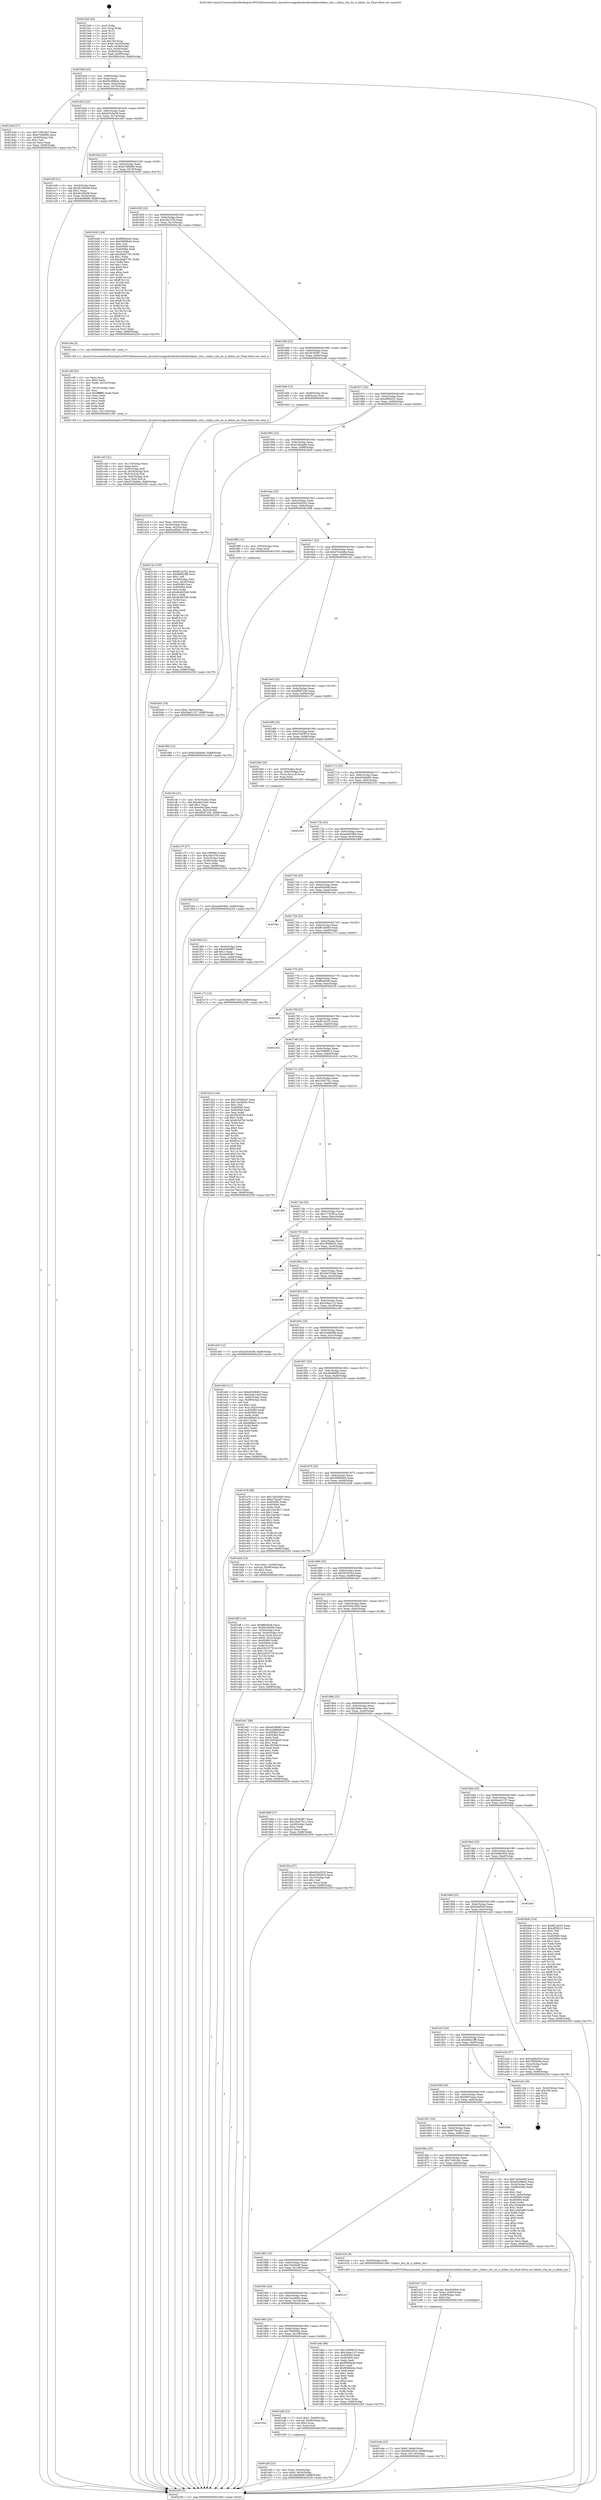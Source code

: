 digraph "0x4015e0" {
  label = "0x4015e0 (/mnt/c/Users/mathe/Desktop/tcc/POCII/binaries/extr_linuxdriversgpudrmhisiliconhibmchibmc_ttm.c_hibmc_ttm_bo_is_hibmc_bo_Final-ollvm.out::main(0))"
  labelloc = "t"
  node[shape=record]

  Entry [label="",width=0.3,height=0.3,shape=circle,fillcolor=black,style=filled]
  "0x40160d" [label="{
     0x40160d [23]\l
     | [instrs]\l
     &nbsp;&nbsp;0x40160d \<+3\>: mov -0x68(%rbp),%eax\l
     &nbsp;&nbsp;0x401610 \<+2\>: mov %eax,%ecx\l
     &nbsp;&nbsp;0x401612 \<+6\>: sub $0x85c996d2,%ecx\l
     &nbsp;&nbsp;0x401618 \<+3\>: mov %eax,-0x6c(%rbp)\l
     &nbsp;&nbsp;0x40161b \<+3\>: mov %ecx,-0x70(%rbp)\l
     &nbsp;&nbsp;0x40161e \<+6\>: je 0000000000401b3d \<main+0x55d\>\l
  }"]
  "0x401b3d" [label="{
     0x401b3d [27]\l
     | [instrs]\l
     &nbsp;&nbsp;0x401b3d \<+5\>: mov $0x716018e1,%eax\l
     &nbsp;&nbsp;0x401b42 \<+5\>: mov $0xb7d969f4,%ecx\l
     &nbsp;&nbsp;0x401b47 \<+3\>: mov -0x26(%rbp),%dl\l
     &nbsp;&nbsp;0x401b4a \<+3\>: test $0x1,%dl\l
     &nbsp;&nbsp;0x401b4d \<+3\>: cmovne %ecx,%eax\l
     &nbsp;&nbsp;0x401b50 \<+3\>: mov %eax,-0x68(%rbp)\l
     &nbsp;&nbsp;0x401b53 \<+5\>: jmp 0000000000402259 \<main+0xc79\>\l
  }"]
  "0x401624" [label="{
     0x401624 [22]\l
     | [instrs]\l
     &nbsp;&nbsp;0x401624 \<+5\>: jmp 0000000000401629 \<main+0x49\>\l
     &nbsp;&nbsp;0x401629 \<+3\>: mov -0x6c(%rbp),%eax\l
     &nbsp;&nbsp;0x40162c \<+5\>: sub $0xb25cbe58,%eax\l
     &nbsp;&nbsp;0x401631 \<+3\>: mov %eax,-0x74(%rbp)\l
     &nbsp;&nbsp;0x401634 \<+6\>: je 0000000000401e0f \<main+0x82f\>\l
  }"]
  Exit [label="",width=0.3,height=0.3,shape=circle,fillcolor=black,style=filled,peripheries=2]
  "0x401e0f" [label="{
     0x401e0f [31]\l
     | [instrs]\l
     &nbsp;&nbsp;0x401e0f \<+3\>: mov -0x54(%rbp),%eax\l
     &nbsp;&nbsp;0x401e12 \<+5\>: add $0x4b169c09,%eax\l
     &nbsp;&nbsp;0x401e17 \<+3\>: add $0x1,%eax\l
     &nbsp;&nbsp;0x401e1a \<+5\>: sub $0x4b169c09,%eax\l
     &nbsp;&nbsp;0x401e1f \<+3\>: mov %eax,-0x54(%rbp)\l
     &nbsp;&nbsp;0x401e22 \<+7\>: movl $0x4befb89f,-0x68(%rbp)\l
     &nbsp;&nbsp;0x401e29 \<+5\>: jmp 0000000000402259 \<main+0xc79\>\l
  }"]
  "0x40163a" [label="{
     0x40163a [22]\l
     | [instrs]\l
     &nbsp;&nbsp;0x40163a \<+5\>: jmp 000000000040163f \<main+0x5f\>\l
     &nbsp;&nbsp;0x40163f \<+3\>: mov -0x6c(%rbp),%eax\l
     &nbsp;&nbsp;0x401642 \<+5\>: sub $0xb7d969f4,%eax\l
     &nbsp;&nbsp;0x401647 \<+3\>: mov %eax,-0x78(%rbp)\l
     &nbsp;&nbsp;0x40164a \<+6\>: je 0000000000401b58 \<main+0x578\>\l
  }"]
  "0x401f94" [label="{
     0x401f94 [12]\l
     | [instrs]\l
     &nbsp;&nbsp;0x401f94 \<+7\>: movl $0xd180aa90,-0x68(%rbp)\l
     &nbsp;&nbsp;0x401f9b \<+5\>: jmp 0000000000402259 \<main+0xc79\>\l
  }"]
  "0x401b58" [label="{
     0x401b58 [144]\l
     | [instrs]\l
     &nbsp;&nbsp;0x401b58 \<+5\>: mov $0xff0b5b48,%eax\l
     &nbsp;&nbsp;0x401b5d \<+5\>: mov $0x56f09bd4,%ecx\l
     &nbsp;&nbsp;0x401b62 \<+2\>: mov $0x1,%dl\l
     &nbsp;&nbsp;0x401b64 \<+7\>: mov 0x405060,%esi\l
     &nbsp;&nbsp;0x401b6b \<+7\>: mov 0x405064,%edi\l
     &nbsp;&nbsp;0x401b72 \<+3\>: mov %esi,%r8d\l
     &nbsp;&nbsp;0x401b75 \<+7\>: add $0x28a97791,%r8d\l
     &nbsp;&nbsp;0x401b7c \<+4\>: sub $0x1,%r8d\l
     &nbsp;&nbsp;0x401b80 \<+7\>: sub $0x28a97791,%r8d\l
     &nbsp;&nbsp;0x401b87 \<+4\>: imul %r8d,%esi\l
     &nbsp;&nbsp;0x401b8b \<+3\>: and $0x1,%esi\l
     &nbsp;&nbsp;0x401b8e \<+3\>: cmp $0x0,%esi\l
     &nbsp;&nbsp;0x401b91 \<+4\>: sete %r9b\l
     &nbsp;&nbsp;0x401b95 \<+3\>: cmp $0xa,%edi\l
     &nbsp;&nbsp;0x401b98 \<+4\>: setl %r10b\l
     &nbsp;&nbsp;0x401b9c \<+3\>: mov %r9b,%r11b\l
     &nbsp;&nbsp;0x401b9f \<+4\>: xor $0xff,%r11b\l
     &nbsp;&nbsp;0x401ba3 \<+3\>: mov %r10b,%bl\l
     &nbsp;&nbsp;0x401ba6 \<+3\>: xor $0xff,%bl\l
     &nbsp;&nbsp;0x401ba9 \<+3\>: xor $0x1,%dl\l
     &nbsp;&nbsp;0x401bac \<+3\>: mov %r11b,%r14b\l
     &nbsp;&nbsp;0x401baf \<+4\>: and $0xff,%r14b\l
     &nbsp;&nbsp;0x401bb3 \<+3\>: and %dl,%r9b\l
     &nbsp;&nbsp;0x401bb6 \<+3\>: mov %bl,%r15b\l
     &nbsp;&nbsp;0x401bb9 \<+4\>: and $0xff,%r15b\l
     &nbsp;&nbsp;0x401bbd \<+3\>: and %dl,%r10b\l
     &nbsp;&nbsp;0x401bc0 \<+3\>: or %r9b,%r14b\l
     &nbsp;&nbsp;0x401bc3 \<+3\>: or %r10b,%r15b\l
     &nbsp;&nbsp;0x401bc6 \<+3\>: xor %r15b,%r14b\l
     &nbsp;&nbsp;0x401bc9 \<+3\>: or %bl,%r11b\l
     &nbsp;&nbsp;0x401bcc \<+4\>: xor $0xff,%r11b\l
     &nbsp;&nbsp;0x401bd0 \<+3\>: or $0x1,%dl\l
     &nbsp;&nbsp;0x401bd3 \<+3\>: and %dl,%r11b\l
     &nbsp;&nbsp;0x401bd6 \<+3\>: or %r11b,%r14b\l
     &nbsp;&nbsp;0x401bd9 \<+4\>: test $0x1,%r14b\l
     &nbsp;&nbsp;0x401bdd \<+3\>: cmovne %ecx,%eax\l
     &nbsp;&nbsp;0x401be0 \<+3\>: mov %eax,-0x68(%rbp)\l
     &nbsp;&nbsp;0x401be3 \<+5\>: jmp 0000000000402259 \<main+0xc79\>\l
  }"]
  "0x401650" [label="{
     0x401650 [22]\l
     | [instrs]\l
     &nbsp;&nbsp;0x401650 \<+5\>: jmp 0000000000401655 \<main+0x75\>\l
     &nbsp;&nbsp;0x401655 \<+3\>: mov -0x6c(%rbp),%eax\l
     &nbsp;&nbsp;0x401658 \<+5\>: sub $0xc5dc37f4,%eax\l
     &nbsp;&nbsp;0x40165d \<+3\>: mov %eax,-0x7c(%rbp)\l
     &nbsp;&nbsp;0x401660 \<+6\>: je 0000000000401c9a \<main+0x6ba\>\l
  }"]
  "0x401f5d" [label="{
     0x401f5d [12]\l
     | [instrs]\l
     &nbsp;&nbsp;0x401f5d \<+7\>: movl $0xead03db0,-0x68(%rbp)\l
     &nbsp;&nbsp;0x401f64 \<+5\>: jmp 0000000000402259 \<main+0xc79\>\l
  }"]
  "0x401c9a" [label="{
     0x401c9a [5]\l
     | [instrs]\l
     &nbsp;&nbsp;0x401c9a \<+5\>: call 0000000000401160 \<next_i\>\l
     | [calls]\l
     &nbsp;&nbsp;0x401160 \{1\} (/mnt/c/Users/mathe/Desktop/tcc/POCII/binaries/extr_linuxdriversgpudrmhisiliconhibmchibmc_ttm.c_hibmc_ttm_bo_is_hibmc_bo_Final-ollvm.out::next_i)\l
  }"]
  "0x401666" [label="{
     0x401666 [22]\l
     | [instrs]\l
     &nbsp;&nbsp;0x401666 \<+5\>: jmp 000000000040166b \<main+0x8b\>\l
     &nbsp;&nbsp;0x40166b \<+3\>: mov -0x6c(%rbp),%eax\l
     &nbsp;&nbsp;0x40166e \<+5\>: sub $0xc8782f87,%eax\l
     &nbsp;&nbsp;0x401673 \<+3\>: mov %eax,-0x80(%rbp)\l
     &nbsp;&nbsp;0x401676 \<+6\>: je 0000000000401a0b \<main+0x42b\>\l
  }"]
  "0x401e4e" [label="{
     0x401e4e [25]\l
     | [instrs]\l
     &nbsp;&nbsp;0x401e4e \<+7\>: movl $0x0,-0x64(%rbp)\l
     &nbsp;&nbsp;0x401e55 \<+7\>: movl $0x593205cf,-0x68(%rbp)\l
     &nbsp;&nbsp;0x401e5c \<+6\>: mov %eax,-0x114(%rbp)\l
     &nbsp;&nbsp;0x401e62 \<+5\>: jmp 0000000000402259 \<main+0xc79\>\l
  }"]
  "0x401a0b" [label="{
     0x401a0b [13]\l
     | [instrs]\l
     &nbsp;&nbsp;0x401a0b \<+4\>: mov -0x40(%rbp),%rax\l
     &nbsp;&nbsp;0x401a0f \<+4\>: mov 0x8(%rax),%rdi\l
     &nbsp;&nbsp;0x401a13 \<+5\>: call 0000000000401060 \<atoi@plt\>\l
     | [calls]\l
     &nbsp;&nbsp;0x401060 \{1\} (unknown)\l
  }"]
  "0x40167c" [label="{
     0x40167c [25]\l
     | [instrs]\l
     &nbsp;&nbsp;0x40167c \<+5\>: jmp 0000000000401681 \<main+0xa1\>\l
     &nbsp;&nbsp;0x401681 \<+3\>: mov -0x6c(%rbp),%eax\l
     &nbsp;&nbsp;0x401684 \<+5\>: sub $0xcff28222,%eax\l
     &nbsp;&nbsp;0x401689 \<+6\>: mov %eax,-0x84(%rbp)\l
     &nbsp;&nbsp;0x40168f \<+6\>: je 000000000040213e \<main+0xb5e\>\l
  }"]
  "0x401e37" [label="{
     0x401e37 [23]\l
     | [instrs]\l
     &nbsp;&nbsp;0x401e37 \<+10\>: movabs $0x4030b6,%rdi\l
     &nbsp;&nbsp;0x401e41 \<+3\>: mov %eax,-0x60(%rbp)\l
     &nbsp;&nbsp;0x401e44 \<+3\>: mov -0x60(%rbp),%esi\l
     &nbsp;&nbsp;0x401e47 \<+2\>: mov $0x0,%al\l
     &nbsp;&nbsp;0x401e49 \<+5\>: call 0000000000401040 \<printf@plt\>\l
     | [calls]\l
     &nbsp;&nbsp;0x401040 \{1\} (unknown)\l
  }"]
  "0x40213e" [label="{
     0x40213e [150]\l
     | [instrs]\l
     &nbsp;&nbsp;0x40213e \<+5\>: mov $0xff12a332,%eax\l
     &nbsp;&nbsp;0x402143 \<+5\>: mov $0x668e1ff6,%ecx\l
     &nbsp;&nbsp;0x402148 \<+2\>: mov $0x1,%dl\l
     &nbsp;&nbsp;0x40214a \<+3\>: mov -0x34(%rbp),%esi\l
     &nbsp;&nbsp;0x40214d \<+3\>: mov %esi,-0x24(%rbp)\l
     &nbsp;&nbsp;0x402150 \<+7\>: mov 0x405060,%esi\l
     &nbsp;&nbsp;0x402157 \<+7\>: mov 0x405064,%edi\l
     &nbsp;&nbsp;0x40215e \<+3\>: mov %esi,%r8d\l
     &nbsp;&nbsp;0x402161 \<+7\>: sub $0xdb483546,%r8d\l
     &nbsp;&nbsp;0x402168 \<+4\>: sub $0x1,%r8d\l
     &nbsp;&nbsp;0x40216c \<+7\>: add $0xdb483546,%r8d\l
     &nbsp;&nbsp;0x402173 \<+4\>: imul %r8d,%esi\l
     &nbsp;&nbsp;0x402177 \<+3\>: and $0x1,%esi\l
     &nbsp;&nbsp;0x40217a \<+3\>: cmp $0x0,%esi\l
     &nbsp;&nbsp;0x40217d \<+4\>: sete %r9b\l
     &nbsp;&nbsp;0x402181 \<+3\>: cmp $0xa,%edi\l
     &nbsp;&nbsp;0x402184 \<+4\>: setl %r10b\l
     &nbsp;&nbsp;0x402188 \<+3\>: mov %r9b,%r11b\l
     &nbsp;&nbsp;0x40218b \<+4\>: xor $0xff,%r11b\l
     &nbsp;&nbsp;0x40218f \<+3\>: mov %r10b,%bl\l
     &nbsp;&nbsp;0x402192 \<+3\>: xor $0xff,%bl\l
     &nbsp;&nbsp;0x402195 \<+3\>: xor $0x0,%dl\l
     &nbsp;&nbsp;0x402198 \<+3\>: mov %r11b,%r14b\l
     &nbsp;&nbsp;0x40219b \<+4\>: and $0x0,%r14b\l
     &nbsp;&nbsp;0x40219f \<+3\>: and %dl,%r9b\l
     &nbsp;&nbsp;0x4021a2 \<+3\>: mov %bl,%r15b\l
     &nbsp;&nbsp;0x4021a5 \<+4\>: and $0x0,%r15b\l
     &nbsp;&nbsp;0x4021a9 \<+3\>: and %dl,%r10b\l
     &nbsp;&nbsp;0x4021ac \<+3\>: or %r9b,%r14b\l
     &nbsp;&nbsp;0x4021af \<+3\>: or %r10b,%r15b\l
     &nbsp;&nbsp;0x4021b2 \<+3\>: xor %r15b,%r14b\l
     &nbsp;&nbsp;0x4021b5 \<+3\>: or %bl,%r11b\l
     &nbsp;&nbsp;0x4021b8 \<+4\>: xor $0xff,%r11b\l
     &nbsp;&nbsp;0x4021bc \<+3\>: or $0x0,%dl\l
     &nbsp;&nbsp;0x4021bf \<+3\>: and %dl,%r11b\l
     &nbsp;&nbsp;0x4021c2 \<+3\>: or %r11b,%r14b\l
     &nbsp;&nbsp;0x4021c5 \<+4\>: test $0x1,%r14b\l
     &nbsp;&nbsp;0x4021c9 \<+3\>: cmovne %ecx,%eax\l
     &nbsp;&nbsp;0x4021cc \<+3\>: mov %eax,-0x68(%rbp)\l
     &nbsp;&nbsp;0x4021cf \<+5\>: jmp 0000000000402259 \<main+0xc79\>\l
  }"]
  "0x401695" [label="{
     0x401695 [25]\l
     | [instrs]\l
     &nbsp;&nbsp;0x401695 \<+5\>: jmp 000000000040169a \<main+0xba\>\l
     &nbsp;&nbsp;0x40169a \<+3\>: mov -0x6c(%rbp),%eax\l
     &nbsp;&nbsp;0x40169d \<+5\>: sub $0xd180aa90,%eax\l
     &nbsp;&nbsp;0x4016a2 \<+6\>: mov %eax,-0x88(%rbp)\l
     &nbsp;&nbsp;0x4016a8 \<+6\>: je 00000000004020a5 \<main+0xac5\>\l
  }"]
  "0x401cd3" [label="{
     0x401cd3 [41]\l
     | [instrs]\l
     &nbsp;&nbsp;0x401cd3 \<+6\>: mov -0x110(%rbp),%ecx\l
     &nbsp;&nbsp;0x401cd9 \<+3\>: imul %eax,%ecx\l
     &nbsp;&nbsp;0x401cdc \<+4\>: mov -0x50(%rbp),%r8\l
     &nbsp;&nbsp;0x401ce0 \<+4\>: movslq -0x54(%rbp),%r9\l
     &nbsp;&nbsp;0x401ce4 \<+4\>: mov (%r8,%r9,8),%r8\l
     &nbsp;&nbsp;0x401ce8 \<+4\>: movslq -0x5c(%rbp),%r9\l
     &nbsp;&nbsp;0x401cec \<+4\>: mov %ecx,(%r8,%r9,4)\l
     &nbsp;&nbsp;0x401cf0 \<+7\>: movl $0xd743eb8a,-0x68(%rbp)\l
     &nbsp;&nbsp;0x401cf7 \<+5\>: jmp 0000000000402259 \<main+0xc79\>\l
  }"]
  "0x4020a5" [label="{
     0x4020a5 [19]\l
     | [instrs]\l
     &nbsp;&nbsp;0x4020a5 \<+7\>: movl $0x0,-0x34(%rbp)\l
     &nbsp;&nbsp;0x4020ac \<+7\>: movl $0x5da01137,-0x68(%rbp)\l
     &nbsp;&nbsp;0x4020b3 \<+5\>: jmp 0000000000402259 \<main+0xc79\>\l
  }"]
  "0x4016ae" [label="{
     0x4016ae [25]\l
     | [instrs]\l
     &nbsp;&nbsp;0x4016ae \<+5\>: jmp 00000000004016b3 \<main+0xd3\>\l
     &nbsp;&nbsp;0x4016b3 \<+3\>: mov -0x6c(%rbp),%eax\l
     &nbsp;&nbsp;0x4016b6 \<+5\>: sub $0xd20a5552,%eax\l
     &nbsp;&nbsp;0x4016bb \<+6\>: mov %eax,-0x8c(%rbp)\l
     &nbsp;&nbsp;0x4016c1 \<+6\>: je 0000000000401f88 \<main+0x9a8\>\l
  }"]
  "0x401c9f" [label="{
     0x401c9f [52]\l
     | [instrs]\l
     &nbsp;&nbsp;0x401c9f \<+2\>: xor %ecx,%ecx\l
     &nbsp;&nbsp;0x401ca1 \<+5\>: mov $0x2,%edx\l
     &nbsp;&nbsp;0x401ca6 \<+6\>: mov %edx,-0x10c(%rbp)\l
     &nbsp;&nbsp;0x401cac \<+1\>: cltd\l
     &nbsp;&nbsp;0x401cad \<+6\>: mov -0x10c(%rbp),%esi\l
     &nbsp;&nbsp;0x401cb3 \<+2\>: idiv %esi\l
     &nbsp;&nbsp;0x401cb5 \<+6\>: imul $0xfffffffe,%edx,%edx\l
     &nbsp;&nbsp;0x401cbb \<+2\>: mov %ecx,%edi\l
     &nbsp;&nbsp;0x401cbd \<+2\>: sub %edx,%edi\l
     &nbsp;&nbsp;0x401cbf \<+2\>: mov %ecx,%edx\l
     &nbsp;&nbsp;0x401cc1 \<+3\>: sub $0x1,%edx\l
     &nbsp;&nbsp;0x401cc4 \<+2\>: add %edx,%edi\l
     &nbsp;&nbsp;0x401cc6 \<+2\>: sub %edi,%ecx\l
     &nbsp;&nbsp;0x401cc8 \<+6\>: mov %ecx,-0x110(%rbp)\l
     &nbsp;&nbsp;0x401cce \<+5\>: call 0000000000401160 \<next_i\>\l
     | [calls]\l
     &nbsp;&nbsp;0x401160 \{1\} (/mnt/c/Users/mathe/Desktop/tcc/POCII/binaries/extr_linuxdriversgpudrmhisiliconhibmchibmc_ttm.c_hibmc_ttm_bo_is_hibmc_bo_Final-ollvm.out::next_i)\l
  }"]
  "0x401f88" [label="{
     0x401f88 [12]\l
     | [instrs]\l
     &nbsp;&nbsp;0x401f88 \<+4\>: mov -0x50(%rbp),%rax\l
     &nbsp;&nbsp;0x401f8c \<+3\>: mov %rax,%rdi\l
     &nbsp;&nbsp;0x401f8f \<+5\>: call 0000000000401030 \<free@plt\>\l
     | [calls]\l
     &nbsp;&nbsp;0x401030 \{1\} (unknown)\l
  }"]
  "0x4016c7" [label="{
     0x4016c7 [25]\l
     | [instrs]\l
     &nbsp;&nbsp;0x4016c7 \<+5\>: jmp 00000000004016cc \<main+0xec\>\l
     &nbsp;&nbsp;0x4016cc \<+3\>: mov -0x6c(%rbp),%eax\l
     &nbsp;&nbsp;0x4016cf \<+5\>: sub $0xd743eb8a,%eax\l
     &nbsp;&nbsp;0x4016d4 \<+6\>: mov %eax,-0x90(%rbp)\l
     &nbsp;&nbsp;0x4016da \<+6\>: je 0000000000401cfc \<main+0x71c\>\l
  }"]
  "0x401bff" [label="{
     0x401bff [116]\l
     | [instrs]\l
     &nbsp;&nbsp;0x401bff \<+5\>: mov $0xff0b5b48,%ecx\l
     &nbsp;&nbsp;0x401c04 \<+5\>: mov $0xf810e659,%edx\l
     &nbsp;&nbsp;0x401c09 \<+4\>: mov -0x50(%rbp),%rdi\l
     &nbsp;&nbsp;0x401c0d \<+4\>: movslq -0x54(%rbp),%rsi\l
     &nbsp;&nbsp;0x401c11 \<+4\>: mov %rax,(%rdi,%rsi,8)\l
     &nbsp;&nbsp;0x401c15 \<+7\>: movl $0x0,-0x5c(%rbp)\l
     &nbsp;&nbsp;0x401c1c \<+8\>: mov 0x405060,%r8d\l
     &nbsp;&nbsp;0x401c24 \<+8\>: mov 0x405064,%r9d\l
     &nbsp;&nbsp;0x401c2c \<+3\>: mov %r8d,%r10d\l
     &nbsp;&nbsp;0x401c2f \<+7\>: sub $0x22919778,%r10d\l
     &nbsp;&nbsp;0x401c36 \<+4\>: sub $0x1,%r10d\l
     &nbsp;&nbsp;0x401c3a \<+7\>: add $0x22919778,%r10d\l
     &nbsp;&nbsp;0x401c41 \<+4\>: imul %r10d,%r8d\l
     &nbsp;&nbsp;0x401c45 \<+4\>: and $0x1,%r8d\l
     &nbsp;&nbsp;0x401c49 \<+4\>: cmp $0x0,%r8d\l
     &nbsp;&nbsp;0x401c4d \<+4\>: sete %r11b\l
     &nbsp;&nbsp;0x401c51 \<+4\>: cmp $0xa,%r9d\l
     &nbsp;&nbsp;0x401c55 \<+3\>: setl %bl\l
     &nbsp;&nbsp;0x401c58 \<+3\>: mov %r11b,%r14b\l
     &nbsp;&nbsp;0x401c5b \<+3\>: and %bl,%r14b\l
     &nbsp;&nbsp;0x401c5e \<+3\>: xor %bl,%r11b\l
     &nbsp;&nbsp;0x401c61 \<+3\>: or %r11b,%r14b\l
     &nbsp;&nbsp;0x401c64 \<+4\>: test $0x1,%r14b\l
     &nbsp;&nbsp;0x401c68 \<+3\>: cmovne %edx,%ecx\l
     &nbsp;&nbsp;0x401c6b \<+3\>: mov %ecx,-0x68(%rbp)\l
     &nbsp;&nbsp;0x401c6e \<+5\>: jmp 0000000000402259 \<main+0xc79\>\l
  }"]
  "0x401cfc" [label="{
     0x401cfc [31]\l
     | [instrs]\l
     &nbsp;&nbsp;0x401cfc \<+3\>: mov -0x5c(%rbp),%eax\l
     &nbsp;&nbsp;0x401cff \<+5\>: add $0xe9e22bec,%eax\l
     &nbsp;&nbsp;0x401d04 \<+3\>: add $0x1,%eax\l
     &nbsp;&nbsp;0x401d07 \<+5\>: sub $0xe9e22bec,%eax\l
     &nbsp;&nbsp;0x401d0c \<+3\>: mov %eax,-0x5c(%rbp)\l
     &nbsp;&nbsp;0x401d0f \<+7\>: movl $0xdf587240,-0x68(%rbp)\l
     &nbsp;&nbsp;0x401d16 \<+5\>: jmp 0000000000402259 \<main+0xc79\>\l
  }"]
  "0x4016e0" [label="{
     0x4016e0 [25]\l
     | [instrs]\l
     &nbsp;&nbsp;0x4016e0 \<+5\>: jmp 00000000004016e5 \<main+0x105\>\l
     &nbsp;&nbsp;0x4016e5 \<+3\>: mov -0x6c(%rbp),%eax\l
     &nbsp;&nbsp;0x4016e8 \<+5\>: sub $0xdf587240,%eax\l
     &nbsp;&nbsp;0x4016ed \<+6\>: mov %eax,-0x94(%rbp)\l
     &nbsp;&nbsp;0x4016f3 \<+6\>: je 0000000000401c7f \<main+0x69f\>\l
  }"]
  "0x401a5f" [label="{
     0x401a5f [23]\l
     | [instrs]\l
     &nbsp;&nbsp;0x401a5f \<+4\>: mov %rax,-0x50(%rbp)\l
     &nbsp;&nbsp;0x401a63 \<+7\>: movl $0x0,-0x54(%rbp)\l
     &nbsp;&nbsp;0x401a6a \<+7\>: movl $0x4befb89f,-0x68(%rbp)\l
     &nbsp;&nbsp;0x401a71 \<+5\>: jmp 0000000000402259 \<main+0xc79\>\l
  }"]
  "0x401c7f" [label="{
     0x401c7f [27]\l
     | [instrs]\l
     &nbsp;&nbsp;0x401c7f \<+5\>: mov $0x10899813,%eax\l
     &nbsp;&nbsp;0x401c84 \<+5\>: mov $0xc5dc37f4,%ecx\l
     &nbsp;&nbsp;0x401c89 \<+3\>: mov -0x5c(%rbp),%edx\l
     &nbsp;&nbsp;0x401c8c \<+3\>: cmp -0x58(%rbp),%edx\l
     &nbsp;&nbsp;0x401c8f \<+3\>: cmovl %ecx,%eax\l
     &nbsp;&nbsp;0x401c92 \<+3\>: mov %eax,-0x68(%rbp)\l
     &nbsp;&nbsp;0x401c95 \<+5\>: jmp 0000000000402259 \<main+0xc79\>\l
  }"]
  "0x4016f9" [label="{
     0x4016f9 [25]\l
     | [instrs]\l
     &nbsp;&nbsp;0x4016f9 \<+5\>: jmp 00000000004016fe \<main+0x11e\>\l
     &nbsp;&nbsp;0x4016fe \<+3\>: mov -0x6c(%rbp),%eax\l
     &nbsp;&nbsp;0x401701 \<+5\>: sub $0xe7b9387d,%eax\l
     &nbsp;&nbsp;0x401706 \<+6\>: mov %eax,-0x98(%rbp)\l
     &nbsp;&nbsp;0x40170c \<+6\>: je 0000000000401f49 \<main+0x969\>\l
  }"]
  "0x4019ce" [label="{
     0x4019ce\l
  }", style=dashed]
  "0x401f49" [label="{
     0x401f49 [20]\l
     | [instrs]\l
     &nbsp;&nbsp;0x401f49 \<+4\>: mov -0x50(%rbp),%rax\l
     &nbsp;&nbsp;0x401f4d \<+4\>: movslq -0x64(%rbp),%rcx\l
     &nbsp;&nbsp;0x401f51 \<+4\>: mov (%rax,%rcx,8),%rax\l
     &nbsp;&nbsp;0x401f55 \<+3\>: mov %rax,%rdi\l
     &nbsp;&nbsp;0x401f58 \<+5\>: call 0000000000401030 \<free@plt\>\l
     | [calls]\l
     &nbsp;&nbsp;0x401030 \{1\} (unknown)\l
  }"]
  "0x401712" [label="{
     0x401712 [25]\l
     | [instrs]\l
     &nbsp;&nbsp;0x401712 \<+5\>: jmp 0000000000401717 \<main+0x137\>\l
     &nbsp;&nbsp;0x401717 \<+3\>: mov -0x6c(%rbp),%eax\l
     &nbsp;&nbsp;0x40171a \<+5\>: sub $0xe8346d63,%eax\l
     &nbsp;&nbsp;0x40171f \<+6\>: mov %eax,-0x9c(%rbp)\l
     &nbsp;&nbsp;0x401725 \<+6\>: je 0000000000402235 \<main+0xc55\>\l
  }"]
  "0x401a48" [label="{
     0x401a48 [23]\l
     | [instrs]\l
     &nbsp;&nbsp;0x401a48 \<+7\>: movl $0x1,-0x48(%rbp)\l
     &nbsp;&nbsp;0x401a4f \<+4\>: movslq -0x48(%rbp),%rax\l
     &nbsp;&nbsp;0x401a53 \<+4\>: shl $0x3,%rax\l
     &nbsp;&nbsp;0x401a57 \<+3\>: mov %rax,%rdi\l
     &nbsp;&nbsp;0x401a5a \<+5\>: call 0000000000401050 \<malloc@plt\>\l
     | [calls]\l
     &nbsp;&nbsp;0x401050 \{1\} (unknown)\l
  }"]
  "0x402235" [label="{
     0x402235\l
  }", style=dashed]
  "0x40172b" [label="{
     0x40172b [25]\l
     | [instrs]\l
     &nbsp;&nbsp;0x40172b \<+5\>: jmp 0000000000401730 \<main+0x150\>\l
     &nbsp;&nbsp;0x401730 \<+3\>: mov -0x6c(%rbp),%eax\l
     &nbsp;&nbsp;0x401733 \<+5\>: sub $0xead03db0,%eax\l
     &nbsp;&nbsp;0x401738 \<+6\>: mov %eax,-0xa0(%rbp)\l
     &nbsp;&nbsp;0x40173e \<+6\>: je 0000000000401f69 \<main+0x989\>\l
  }"]
  "0x4019b5" [label="{
     0x4019b5 [25]\l
     | [instrs]\l
     &nbsp;&nbsp;0x4019b5 \<+5\>: jmp 00000000004019ba \<main+0x3da\>\l
     &nbsp;&nbsp;0x4019ba \<+3\>: mov -0x6c(%rbp),%eax\l
     &nbsp;&nbsp;0x4019bd \<+5\>: sub $0x7f00009a,%eax\l
     &nbsp;&nbsp;0x4019c2 \<+6\>: mov %eax,-0x108(%rbp)\l
     &nbsp;&nbsp;0x4019c8 \<+6\>: je 0000000000401a48 \<main+0x468\>\l
  }"]
  "0x401f69" [label="{
     0x401f69 [31]\l
     | [instrs]\l
     &nbsp;&nbsp;0x401f69 \<+3\>: mov -0x64(%rbp),%eax\l
     &nbsp;&nbsp;0x401f6c \<+5\>: sub $0xef383867,%eax\l
     &nbsp;&nbsp;0x401f71 \<+3\>: add $0x1,%eax\l
     &nbsp;&nbsp;0x401f74 \<+5\>: add $0xef383867,%eax\l
     &nbsp;&nbsp;0x401f79 \<+3\>: mov %eax,-0x64(%rbp)\l
     &nbsp;&nbsp;0x401f7c \<+7\>: movl $0x593205cf,-0x68(%rbp)\l
     &nbsp;&nbsp;0x401f83 \<+5\>: jmp 0000000000402259 \<main+0xc79\>\l
  }"]
  "0x401744" [label="{
     0x401744 [25]\l
     | [instrs]\l
     &nbsp;&nbsp;0x401744 \<+5\>: jmp 0000000000401749 \<main+0x169\>\l
     &nbsp;&nbsp;0x401749 \<+3\>: mov -0x6c(%rbp),%eax\l
     &nbsp;&nbsp;0x40174c \<+5\>: sub $0xef5e5d9f,%eax\l
     &nbsp;&nbsp;0x401751 \<+6\>: mov %eax,-0xa4(%rbp)\l
     &nbsp;&nbsp;0x401757 \<+6\>: je 0000000000401fac \<main+0x9cc\>\l
  }"]
  "0x401dab" [label="{
     0x401dab [88]\l
     | [instrs]\l
     &nbsp;&nbsp;0x401dab \<+5\>: mov $0x19590b25,%eax\l
     &nbsp;&nbsp;0x401db0 \<+5\>: mov $0x3c8ac113,%ecx\l
     &nbsp;&nbsp;0x401db5 \<+7\>: mov 0x405060,%edx\l
     &nbsp;&nbsp;0x401dbc \<+7\>: mov 0x405064,%esi\l
     &nbsp;&nbsp;0x401dc3 \<+2\>: mov %edx,%edi\l
     &nbsp;&nbsp;0x401dc5 \<+6\>: sub $0xf0066e4e,%edi\l
     &nbsp;&nbsp;0x401dcb \<+3\>: sub $0x1,%edi\l
     &nbsp;&nbsp;0x401dce \<+6\>: add $0xf0066e4e,%edi\l
     &nbsp;&nbsp;0x401dd4 \<+3\>: imul %edi,%edx\l
     &nbsp;&nbsp;0x401dd7 \<+3\>: and $0x1,%edx\l
     &nbsp;&nbsp;0x401dda \<+3\>: cmp $0x0,%edx\l
     &nbsp;&nbsp;0x401ddd \<+4\>: sete %r8b\l
     &nbsp;&nbsp;0x401de1 \<+3\>: cmp $0xa,%esi\l
     &nbsp;&nbsp;0x401de4 \<+4\>: setl %r9b\l
     &nbsp;&nbsp;0x401de8 \<+3\>: mov %r8b,%r10b\l
     &nbsp;&nbsp;0x401deb \<+3\>: and %r9b,%r10b\l
     &nbsp;&nbsp;0x401dee \<+3\>: xor %r9b,%r8b\l
     &nbsp;&nbsp;0x401df1 \<+3\>: or %r8b,%r10b\l
     &nbsp;&nbsp;0x401df4 \<+4\>: test $0x1,%r10b\l
     &nbsp;&nbsp;0x401df8 \<+3\>: cmovne %ecx,%eax\l
     &nbsp;&nbsp;0x401dfb \<+3\>: mov %eax,-0x68(%rbp)\l
     &nbsp;&nbsp;0x401dfe \<+5\>: jmp 0000000000402259 \<main+0xc79\>\l
  }"]
  "0x401fac" [label="{
     0x401fac\l
  }", style=dashed]
  "0x40175d" [label="{
     0x40175d [25]\l
     | [instrs]\l
     &nbsp;&nbsp;0x40175d \<+5\>: jmp 0000000000401762 \<main+0x182\>\l
     &nbsp;&nbsp;0x401762 \<+3\>: mov -0x6c(%rbp),%eax\l
     &nbsp;&nbsp;0x401765 \<+5\>: sub $0xf810e659,%eax\l
     &nbsp;&nbsp;0x40176a \<+6\>: mov %eax,-0xa8(%rbp)\l
     &nbsp;&nbsp;0x401770 \<+6\>: je 0000000000401c73 \<main+0x693\>\l
  }"]
  "0x40199c" [label="{
     0x40199c [25]\l
     | [instrs]\l
     &nbsp;&nbsp;0x40199c \<+5\>: jmp 00000000004019a1 \<main+0x3c1\>\l
     &nbsp;&nbsp;0x4019a1 \<+3\>: mov -0x6c(%rbp),%eax\l
     &nbsp;&nbsp;0x4019a4 \<+5\>: sub $0x7ea3400e,%eax\l
     &nbsp;&nbsp;0x4019a9 \<+6\>: mov %eax,-0x104(%rbp)\l
     &nbsp;&nbsp;0x4019af \<+6\>: je 0000000000401dab \<main+0x7cb\>\l
  }"]
  "0x401c73" [label="{
     0x401c73 [12]\l
     | [instrs]\l
     &nbsp;&nbsp;0x401c73 \<+7\>: movl $0xdf587240,-0x68(%rbp)\l
     &nbsp;&nbsp;0x401c7a \<+5\>: jmp 0000000000402259 \<main+0xc79\>\l
  }"]
  "0x401776" [label="{
     0x401776 [25]\l
     | [instrs]\l
     &nbsp;&nbsp;0x401776 \<+5\>: jmp 000000000040177b \<main+0x19b\>\l
     &nbsp;&nbsp;0x40177b \<+3\>: mov -0x6c(%rbp),%eax\l
     &nbsp;&nbsp;0x40177e \<+5\>: sub $0xff0b5b48,%eax\l
     &nbsp;&nbsp;0x401783 \<+6\>: mov %eax,-0xac(%rbp)\l
     &nbsp;&nbsp;0x401789 \<+6\>: je 00000000004021f3 \<main+0xc13\>\l
  }"]
  "0x4021e7" [label="{
     0x4021e7\l
  }", style=dashed]
  "0x4021f3" [label="{
     0x4021f3\l
  }", style=dashed]
  "0x40178f" [label="{
     0x40178f [25]\l
     | [instrs]\l
     &nbsp;&nbsp;0x40178f \<+5\>: jmp 0000000000401794 \<main+0x1b4\>\l
     &nbsp;&nbsp;0x401794 \<+3\>: mov -0x6c(%rbp),%eax\l
     &nbsp;&nbsp;0x401797 \<+5\>: sub $0xff12a332,%eax\l
     &nbsp;&nbsp;0x40179c \<+6\>: mov %eax,-0xb0(%rbp)\l
     &nbsp;&nbsp;0x4017a2 \<+6\>: je 0000000000402252 \<main+0xc72\>\l
  }"]
  "0x401983" [label="{
     0x401983 [25]\l
     | [instrs]\l
     &nbsp;&nbsp;0x401983 \<+5\>: jmp 0000000000401988 \<main+0x3a8\>\l
     &nbsp;&nbsp;0x401988 \<+3\>: mov -0x6c(%rbp),%eax\l
     &nbsp;&nbsp;0x40198b \<+5\>: sub $0x74e5de00,%eax\l
     &nbsp;&nbsp;0x401990 \<+6\>: mov %eax,-0x100(%rbp)\l
     &nbsp;&nbsp;0x401996 \<+6\>: je 00000000004021e7 \<main+0xc07\>\l
  }"]
  "0x402252" [label="{
     0x402252\l
  }", style=dashed]
  "0x4017a8" [label="{
     0x4017a8 [25]\l
     | [instrs]\l
     &nbsp;&nbsp;0x4017a8 \<+5\>: jmp 00000000004017ad \<main+0x1cd\>\l
     &nbsp;&nbsp;0x4017ad \<+3\>: mov -0x6c(%rbp),%eax\l
     &nbsp;&nbsp;0x4017b0 \<+5\>: sub $0x10899813,%eax\l
     &nbsp;&nbsp;0x4017b5 \<+6\>: mov %eax,-0xb4(%rbp)\l
     &nbsp;&nbsp;0x4017bb \<+6\>: je 0000000000401d1b \<main+0x73b\>\l
  }"]
  "0x401e2e" [label="{
     0x401e2e [9]\l
     | [instrs]\l
     &nbsp;&nbsp;0x401e2e \<+4\>: mov -0x50(%rbp),%rdi\l
     &nbsp;&nbsp;0x401e32 \<+5\>: call 0000000000401400 \<hibmc_ttm_bo_is_hibmc_bo\>\l
     | [calls]\l
     &nbsp;&nbsp;0x401400 \{1\} (/mnt/c/Users/mathe/Desktop/tcc/POCII/binaries/extr_linuxdriversgpudrmhisiliconhibmchibmc_ttm.c_hibmc_ttm_bo_is_hibmc_bo_Final-ollvm.out::hibmc_ttm_bo_is_hibmc_bo)\l
  }"]
  "0x401d1b" [label="{
     0x401d1b [144]\l
     | [instrs]\l
     &nbsp;&nbsp;0x401d1b \<+5\>: mov $0x19590b25,%eax\l
     &nbsp;&nbsp;0x401d20 \<+5\>: mov $0x7ea3400e,%ecx\l
     &nbsp;&nbsp;0x401d25 \<+2\>: mov $0x1,%dl\l
     &nbsp;&nbsp;0x401d27 \<+7\>: mov 0x405060,%esi\l
     &nbsp;&nbsp;0x401d2e \<+7\>: mov 0x405064,%edi\l
     &nbsp;&nbsp;0x401d35 \<+3\>: mov %esi,%r8d\l
     &nbsp;&nbsp;0x401d38 \<+7\>: sub $0x925d7b5,%r8d\l
     &nbsp;&nbsp;0x401d3f \<+4\>: sub $0x1,%r8d\l
     &nbsp;&nbsp;0x401d43 \<+7\>: add $0x925d7b5,%r8d\l
     &nbsp;&nbsp;0x401d4a \<+4\>: imul %r8d,%esi\l
     &nbsp;&nbsp;0x401d4e \<+3\>: and $0x1,%esi\l
     &nbsp;&nbsp;0x401d51 \<+3\>: cmp $0x0,%esi\l
     &nbsp;&nbsp;0x401d54 \<+4\>: sete %r9b\l
     &nbsp;&nbsp;0x401d58 \<+3\>: cmp $0xa,%edi\l
     &nbsp;&nbsp;0x401d5b \<+4\>: setl %r10b\l
     &nbsp;&nbsp;0x401d5f \<+3\>: mov %r9b,%r11b\l
     &nbsp;&nbsp;0x401d62 \<+4\>: xor $0xff,%r11b\l
     &nbsp;&nbsp;0x401d66 \<+3\>: mov %r10b,%bl\l
     &nbsp;&nbsp;0x401d69 \<+3\>: xor $0xff,%bl\l
     &nbsp;&nbsp;0x401d6c \<+3\>: xor $0x0,%dl\l
     &nbsp;&nbsp;0x401d6f \<+3\>: mov %r11b,%r14b\l
     &nbsp;&nbsp;0x401d72 \<+4\>: and $0x0,%r14b\l
     &nbsp;&nbsp;0x401d76 \<+3\>: and %dl,%r9b\l
     &nbsp;&nbsp;0x401d79 \<+3\>: mov %bl,%r15b\l
     &nbsp;&nbsp;0x401d7c \<+4\>: and $0x0,%r15b\l
     &nbsp;&nbsp;0x401d80 \<+3\>: and %dl,%r10b\l
     &nbsp;&nbsp;0x401d83 \<+3\>: or %r9b,%r14b\l
     &nbsp;&nbsp;0x401d86 \<+3\>: or %r10b,%r15b\l
     &nbsp;&nbsp;0x401d89 \<+3\>: xor %r15b,%r14b\l
     &nbsp;&nbsp;0x401d8c \<+3\>: or %bl,%r11b\l
     &nbsp;&nbsp;0x401d8f \<+4\>: xor $0xff,%r11b\l
     &nbsp;&nbsp;0x401d93 \<+3\>: or $0x0,%dl\l
     &nbsp;&nbsp;0x401d96 \<+3\>: and %dl,%r11b\l
     &nbsp;&nbsp;0x401d99 \<+3\>: or %r11b,%r14b\l
     &nbsp;&nbsp;0x401d9c \<+4\>: test $0x1,%r14b\l
     &nbsp;&nbsp;0x401da0 \<+3\>: cmovne %ecx,%eax\l
     &nbsp;&nbsp;0x401da3 \<+3\>: mov %eax,-0x68(%rbp)\l
     &nbsp;&nbsp;0x401da6 \<+5\>: jmp 0000000000402259 \<main+0xc79\>\l
  }"]
  "0x4017c1" [label="{
     0x4017c1 [25]\l
     | [instrs]\l
     &nbsp;&nbsp;0x4017c1 \<+5\>: jmp 00000000004017c6 \<main+0x1e6\>\l
     &nbsp;&nbsp;0x4017c6 \<+3\>: mov -0x6c(%rbp),%eax\l
     &nbsp;&nbsp;0x4017c9 \<+5\>: sub $0x10d275c1,%eax\l
     &nbsp;&nbsp;0x4017ce \<+6\>: mov %eax,-0xb8(%rbp)\l
     &nbsp;&nbsp;0x4017d4 \<+6\>: je 00000000004019f3 \<main+0x413\>\l
  }"]
  "0x40196a" [label="{
     0x40196a [25]\l
     | [instrs]\l
     &nbsp;&nbsp;0x40196a \<+5\>: jmp 000000000040196f \<main+0x38f\>\l
     &nbsp;&nbsp;0x40196f \<+3\>: mov -0x6c(%rbp),%eax\l
     &nbsp;&nbsp;0x401972 \<+5\>: sub $0x716018e1,%eax\l
     &nbsp;&nbsp;0x401977 \<+6\>: mov %eax,-0xfc(%rbp)\l
     &nbsp;&nbsp;0x40197d \<+6\>: je 0000000000401e2e \<main+0x84e\>\l
  }"]
  "0x4019f3" [label="{
     0x4019f3\l
  }", style=dashed]
  "0x4017da" [label="{
     0x4017da [25]\l
     | [instrs]\l
     &nbsp;&nbsp;0x4017da \<+5\>: jmp 00000000004017df \<main+0x1ff\>\l
     &nbsp;&nbsp;0x4017df \<+3\>: mov -0x6c(%rbp),%eax\l
     &nbsp;&nbsp;0x4017e2 \<+5\>: sub $0x177b381a,%eax\l
     &nbsp;&nbsp;0x4017e7 \<+6\>: mov %eax,-0xbc(%rbp)\l
     &nbsp;&nbsp;0x4017ed \<+6\>: je 0000000000402241 \<main+0xc61\>\l
  }"]
  "0x401ace" [label="{
     0x401ace [111]\l
     | [instrs]\l
     &nbsp;&nbsp;0x401ace \<+5\>: mov $0x74e5de00,%eax\l
     &nbsp;&nbsp;0x401ad3 \<+5\>: mov $0x85c996d2,%ecx\l
     &nbsp;&nbsp;0x401ad8 \<+3\>: mov -0x54(%rbp),%edx\l
     &nbsp;&nbsp;0x401adb \<+3\>: cmp -0x48(%rbp),%edx\l
     &nbsp;&nbsp;0x401ade \<+4\>: setl %sil\l
     &nbsp;&nbsp;0x401ae2 \<+4\>: and $0x1,%sil\l
     &nbsp;&nbsp;0x401ae6 \<+4\>: mov %sil,-0x26(%rbp)\l
     &nbsp;&nbsp;0x401aea \<+7\>: mov 0x405060,%edx\l
     &nbsp;&nbsp;0x401af1 \<+7\>: mov 0x405064,%edi\l
     &nbsp;&nbsp;0x401af8 \<+3\>: mov %edx,%r8d\l
     &nbsp;&nbsp;0x401afb \<+7\>: add $0x1a5b5a89,%r8d\l
     &nbsp;&nbsp;0x401b02 \<+4\>: sub $0x1,%r8d\l
     &nbsp;&nbsp;0x401b06 \<+7\>: sub $0x1a5b5a89,%r8d\l
     &nbsp;&nbsp;0x401b0d \<+4\>: imul %r8d,%edx\l
     &nbsp;&nbsp;0x401b11 \<+3\>: and $0x1,%edx\l
     &nbsp;&nbsp;0x401b14 \<+3\>: cmp $0x0,%edx\l
     &nbsp;&nbsp;0x401b17 \<+4\>: sete %sil\l
     &nbsp;&nbsp;0x401b1b \<+3\>: cmp $0xa,%edi\l
     &nbsp;&nbsp;0x401b1e \<+4\>: setl %r9b\l
     &nbsp;&nbsp;0x401b22 \<+3\>: mov %sil,%r10b\l
     &nbsp;&nbsp;0x401b25 \<+3\>: and %r9b,%r10b\l
     &nbsp;&nbsp;0x401b28 \<+3\>: xor %r9b,%sil\l
     &nbsp;&nbsp;0x401b2b \<+3\>: or %sil,%r10b\l
     &nbsp;&nbsp;0x401b2e \<+4\>: test $0x1,%r10b\l
     &nbsp;&nbsp;0x401b32 \<+3\>: cmovne %ecx,%eax\l
     &nbsp;&nbsp;0x401b35 \<+3\>: mov %eax,-0x68(%rbp)\l
     &nbsp;&nbsp;0x401b38 \<+5\>: jmp 0000000000402259 \<main+0xc79\>\l
  }"]
  "0x402241" [label="{
     0x402241\l
  }", style=dashed]
  "0x4017f3" [label="{
     0x4017f3 [25]\l
     | [instrs]\l
     &nbsp;&nbsp;0x4017f3 \<+5\>: jmp 00000000004017f8 \<main+0x218\>\l
     &nbsp;&nbsp;0x4017f8 \<+3\>: mov -0x6c(%rbp),%eax\l
     &nbsp;&nbsp;0x4017fb \<+5\>: sub $0x19590b25,%eax\l
     &nbsp;&nbsp;0x401800 \<+6\>: mov %eax,-0xc0(%rbp)\l
     &nbsp;&nbsp;0x401806 \<+6\>: je 0000000000402229 \<main+0xc49\>\l
  }"]
  "0x401951" [label="{
     0x401951 [25]\l
     | [instrs]\l
     &nbsp;&nbsp;0x401951 \<+5\>: jmp 0000000000401956 \<main+0x376\>\l
     &nbsp;&nbsp;0x401956 \<+3\>: mov -0x6c(%rbp),%eax\l
     &nbsp;&nbsp;0x401959 \<+5\>: sub $0x675dcaf7,%eax\l
     &nbsp;&nbsp;0x40195e \<+6\>: mov %eax,-0xf8(%rbp)\l
     &nbsp;&nbsp;0x401964 \<+6\>: je 0000000000401ace \<main+0x4ee\>\l
  }"]
  "0x402229" [label="{
     0x402229\l
  }", style=dashed]
  "0x40180c" [label="{
     0x40180c [25]\l
     | [instrs]\l
     &nbsp;&nbsp;0x40180c \<+5\>: jmp 0000000000401811 \<main+0x231\>\l
     &nbsp;&nbsp;0x401811 \<+3\>: mov -0x6c(%rbp),%eax\l
     &nbsp;&nbsp;0x401814 \<+5\>: sub $0x20e70cbb,%eax\l
     &nbsp;&nbsp;0x401819 \<+6\>: mov %eax,-0xc4(%rbp)\l
     &nbsp;&nbsp;0x40181f \<+6\>: je 0000000000402099 \<main+0xab9\>\l
  }"]
  "0x402004" [label="{
     0x402004\l
  }", style=dashed]
  "0x402099" [label="{
     0x402099\l
  }", style=dashed]
  "0x401825" [label="{
     0x401825 [25]\l
     | [instrs]\l
     &nbsp;&nbsp;0x401825 \<+5\>: jmp 000000000040182a \<main+0x24a\>\l
     &nbsp;&nbsp;0x40182a \<+3\>: mov -0x6c(%rbp),%eax\l
     &nbsp;&nbsp;0x40182d \<+5\>: sub $0x3c8ac113,%eax\l
     &nbsp;&nbsp;0x401832 \<+6\>: mov %eax,-0xc8(%rbp)\l
     &nbsp;&nbsp;0x401838 \<+6\>: je 0000000000401e03 \<main+0x823\>\l
  }"]
  "0x401938" [label="{
     0x401938 [25]\l
     | [instrs]\l
     &nbsp;&nbsp;0x401938 \<+5\>: jmp 000000000040193d \<main+0x35d\>\l
     &nbsp;&nbsp;0x40193d \<+3\>: mov -0x6c(%rbp),%eax\l
     &nbsp;&nbsp;0x401940 \<+5\>: sub $0x6697aaee,%eax\l
     &nbsp;&nbsp;0x401945 \<+6\>: mov %eax,-0xf4(%rbp)\l
     &nbsp;&nbsp;0x40194b \<+6\>: je 0000000000402004 \<main+0xa24\>\l
  }"]
  "0x401e03" [label="{
     0x401e03 [12]\l
     | [instrs]\l
     &nbsp;&nbsp;0x401e03 \<+7\>: movl $0xb25cbe58,-0x68(%rbp)\l
     &nbsp;&nbsp;0x401e0a \<+5\>: jmp 0000000000402259 \<main+0xc79\>\l
  }"]
  "0x40183e" [label="{
     0x40183e [25]\l
     | [instrs]\l
     &nbsp;&nbsp;0x40183e \<+5\>: jmp 0000000000401843 \<main+0x263\>\l
     &nbsp;&nbsp;0x401843 \<+3\>: mov -0x6c(%rbp),%eax\l
     &nbsp;&nbsp;0x401846 \<+5\>: sub $0x3cb8b6db,%eax\l
     &nbsp;&nbsp;0x40184b \<+6\>: mov %eax,-0xcc(%rbp)\l
     &nbsp;&nbsp;0x401851 \<+6\>: je 0000000000401ebf \<main+0x8df\>\l
  }"]
  "0x4021d4" [label="{
     0x4021d4 [19]\l
     | [instrs]\l
     &nbsp;&nbsp;0x4021d4 \<+3\>: mov -0x24(%rbp),%eax\l
     &nbsp;&nbsp;0x4021d7 \<+7\>: add $0x100,%rsp\l
     &nbsp;&nbsp;0x4021de \<+1\>: pop %rbx\l
     &nbsp;&nbsp;0x4021df \<+2\>: pop %r12\l
     &nbsp;&nbsp;0x4021e1 \<+2\>: pop %r14\l
     &nbsp;&nbsp;0x4021e3 \<+2\>: pop %r15\l
     &nbsp;&nbsp;0x4021e5 \<+1\>: pop %rbp\l
     &nbsp;&nbsp;0x4021e6 \<+1\>: ret\l
  }"]
  "0x401ebf" [label="{
     0x401ebf [111]\l
     | [instrs]\l
     &nbsp;&nbsp;0x401ebf \<+5\>: mov $0xe8346d63,%eax\l
     &nbsp;&nbsp;0x401ec4 \<+5\>: mov $0x5a9e14e6,%ecx\l
     &nbsp;&nbsp;0x401ec9 \<+3\>: mov -0x64(%rbp),%edx\l
     &nbsp;&nbsp;0x401ecc \<+3\>: cmp -0x48(%rbp),%edx\l
     &nbsp;&nbsp;0x401ecf \<+4\>: setl %sil\l
     &nbsp;&nbsp;0x401ed3 \<+4\>: and $0x1,%sil\l
     &nbsp;&nbsp;0x401ed7 \<+4\>: mov %sil,-0x25(%rbp)\l
     &nbsp;&nbsp;0x401edb \<+7\>: mov 0x405060,%edx\l
     &nbsp;&nbsp;0x401ee2 \<+7\>: mov 0x405064,%edi\l
     &nbsp;&nbsp;0x401ee9 \<+3\>: mov %edx,%r8d\l
     &nbsp;&nbsp;0x401eec \<+7\>: add $0xd89bd13e,%r8d\l
     &nbsp;&nbsp;0x401ef3 \<+4\>: sub $0x1,%r8d\l
     &nbsp;&nbsp;0x401ef7 \<+7\>: sub $0xd89bd13e,%r8d\l
     &nbsp;&nbsp;0x401efe \<+4\>: imul %r8d,%edx\l
     &nbsp;&nbsp;0x401f02 \<+3\>: and $0x1,%edx\l
     &nbsp;&nbsp;0x401f05 \<+3\>: cmp $0x0,%edx\l
     &nbsp;&nbsp;0x401f08 \<+4\>: sete %sil\l
     &nbsp;&nbsp;0x401f0c \<+3\>: cmp $0xa,%edi\l
     &nbsp;&nbsp;0x401f0f \<+4\>: setl %r9b\l
     &nbsp;&nbsp;0x401f13 \<+3\>: mov %sil,%r10b\l
     &nbsp;&nbsp;0x401f16 \<+3\>: and %r9b,%r10b\l
     &nbsp;&nbsp;0x401f19 \<+3\>: xor %r9b,%sil\l
     &nbsp;&nbsp;0x401f1c \<+3\>: or %sil,%r10b\l
     &nbsp;&nbsp;0x401f1f \<+4\>: test $0x1,%r10b\l
     &nbsp;&nbsp;0x401f23 \<+3\>: cmovne %ecx,%eax\l
     &nbsp;&nbsp;0x401f26 \<+3\>: mov %eax,-0x68(%rbp)\l
     &nbsp;&nbsp;0x401f29 \<+5\>: jmp 0000000000402259 \<main+0xc79\>\l
  }"]
  "0x401857" [label="{
     0x401857 [25]\l
     | [instrs]\l
     &nbsp;&nbsp;0x401857 \<+5\>: jmp 000000000040185c \<main+0x27c\>\l
     &nbsp;&nbsp;0x40185c \<+3\>: mov -0x6c(%rbp),%eax\l
     &nbsp;&nbsp;0x40185f \<+5\>: sub $0x4befb89f,%eax\l
     &nbsp;&nbsp;0x401864 \<+6\>: mov %eax,-0xd0(%rbp)\l
     &nbsp;&nbsp;0x40186a \<+6\>: je 0000000000401a76 \<main+0x496\>\l
  }"]
  "0x40191f" [label="{
     0x40191f [25]\l
     | [instrs]\l
     &nbsp;&nbsp;0x40191f \<+5\>: jmp 0000000000401924 \<main+0x344\>\l
     &nbsp;&nbsp;0x401924 \<+3\>: mov -0x6c(%rbp),%eax\l
     &nbsp;&nbsp;0x401927 \<+5\>: sub $0x668e1ff6,%eax\l
     &nbsp;&nbsp;0x40192c \<+6\>: mov %eax,-0xf0(%rbp)\l
     &nbsp;&nbsp;0x401932 \<+6\>: je 00000000004021d4 \<main+0xbf4\>\l
  }"]
  "0x401a76" [label="{
     0x401a76 [88]\l
     | [instrs]\l
     &nbsp;&nbsp;0x401a76 \<+5\>: mov $0x74e5de00,%eax\l
     &nbsp;&nbsp;0x401a7b \<+5\>: mov $0x675dcaf7,%ecx\l
     &nbsp;&nbsp;0x401a80 \<+7\>: mov 0x405060,%edx\l
     &nbsp;&nbsp;0x401a87 \<+7\>: mov 0x405064,%esi\l
     &nbsp;&nbsp;0x401a8e \<+2\>: mov %edx,%edi\l
     &nbsp;&nbsp;0x401a90 \<+6\>: add $0x10dc4b17,%edi\l
     &nbsp;&nbsp;0x401a96 \<+3\>: sub $0x1,%edi\l
     &nbsp;&nbsp;0x401a99 \<+6\>: sub $0x10dc4b17,%edi\l
     &nbsp;&nbsp;0x401a9f \<+3\>: imul %edi,%edx\l
     &nbsp;&nbsp;0x401aa2 \<+3\>: and $0x1,%edx\l
     &nbsp;&nbsp;0x401aa5 \<+3\>: cmp $0x0,%edx\l
     &nbsp;&nbsp;0x401aa8 \<+4\>: sete %r8b\l
     &nbsp;&nbsp;0x401aac \<+3\>: cmp $0xa,%esi\l
     &nbsp;&nbsp;0x401aaf \<+4\>: setl %r9b\l
     &nbsp;&nbsp;0x401ab3 \<+3\>: mov %r8b,%r10b\l
     &nbsp;&nbsp;0x401ab6 \<+3\>: and %r9b,%r10b\l
     &nbsp;&nbsp;0x401ab9 \<+3\>: xor %r9b,%r8b\l
     &nbsp;&nbsp;0x401abc \<+3\>: or %r8b,%r10b\l
     &nbsp;&nbsp;0x401abf \<+4\>: test $0x1,%r10b\l
     &nbsp;&nbsp;0x401ac3 \<+3\>: cmovne %ecx,%eax\l
     &nbsp;&nbsp;0x401ac6 \<+3\>: mov %eax,-0x68(%rbp)\l
     &nbsp;&nbsp;0x401ac9 \<+5\>: jmp 0000000000402259 \<main+0xc79\>\l
  }"]
  "0x401870" [label="{
     0x401870 [25]\l
     | [instrs]\l
     &nbsp;&nbsp;0x401870 \<+5\>: jmp 0000000000401875 \<main+0x295\>\l
     &nbsp;&nbsp;0x401875 \<+3\>: mov -0x6c(%rbp),%eax\l
     &nbsp;&nbsp;0x401878 \<+5\>: sub $0x56f09bd4,%eax\l
     &nbsp;&nbsp;0x40187d \<+6\>: mov %eax,-0xd4(%rbp)\l
     &nbsp;&nbsp;0x401883 \<+6\>: je 0000000000401be8 \<main+0x608\>\l
  }"]
  "0x401a2d" [label="{
     0x401a2d [27]\l
     | [instrs]\l
     &nbsp;&nbsp;0x401a2d \<+5\>: mov $0x5dddc63d,%eax\l
     &nbsp;&nbsp;0x401a32 \<+5\>: mov $0x7f00009a,%ecx\l
     &nbsp;&nbsp;0x401a37 \<+3\>: mov -0x2c(%rbp),%edx\l
     &nbsp;&nbsp;0x401a3a \<+3\>: cmp $0x0,%edx\l
     &nbsp;&nbsp;0x401a3d \<+3\>: cmove %ecx,%eax\l
     &nbsp;&nbsp;0x401a40 \<+3\>: mov %eax,-0x68(%rbp)\l
     &nbsp;&nbsp;0x401a43 \<+5\>: jmp 0000000000402259 \<main+0xc79\>\l
  }"]
  "0x401be8" [label="{
     0x401be8 [23]\l
     | [instrs]\l
     &nbsp;&nbsp;0x401be8 \<+7\>: movl $0x1,-0x58(%rbp)\l
     &nbsp;&nbsp;0x401bef \<+4\>: movslq -0x58(%rbp),%rax\l
     &nbsp;&nbsp;0x401bf3 \<+4\>: shl $0x2,%rax\l
     &nbsp;&nbsp;0x401bf7 \<+3\>: mov %rax,%rdi\l
     &nbsp;&nbsp;0x401bfa \<+5\>: call 0000000000401050 \<malloc@plt\>\l
     | [calls]\l
     &nbsp;&nbsp;0x401050 \{1\} (unknown)\l
  }"]
  "0x401889" [label="{
     0x401889 [25]\l
     | [instrs]\l
     &nbsp;&nbsp;0x401889 \<+5\>: jmp 000000000040188e \<main+0x2ae\>\l
     &nbsp;&nbsp;0x40188e \<+3\>: mov -0x6c(%rbp),%eax\l
     &nbsp;&nbsp;0x401891 \<+5\>: sub $0x593205cf,%eax\l
     &nbsp;&nbsp;0x401896 \<+6\>: mov %eax,-0xd8(%rbp)\l
     &nbsp;&nbsp;0x40189c \<+6\>: je 0000000000401e67 \<main+0x887\>\l
  }"]
  "0x401906" [label="{
     0x401906 [25]\l
     | [instrs]\l
     &nbsp;&nbsp;0x401906 \<+5\>: jmp 000000000040190b \<main+0x32b\>\l
     &nbsp;&nbsp;0x40190b \<+3\>: mov -0x6c(%rbp),%eax\l
     &nbsp;&nbsp;0x40190e \<+5\>: sub $0x64af5fa5,%eax\l
     &nbsp;&nbsp;0x401913 \<+6\>: mov %eax,-0xec(%rbp)\l
     &nbsp;&nbsp;0x401919 \<+6\>: je 0000000000401a2d \<main+0x44d\>\l
  }"]
  "0x401e67" [label="{
     0x401e67 [88]\l
     | [instrs]\l
     &nbsp;&nbsp;0x401e67 \<+5\>: mov $0xe8346d63,%eax\l
     &nbsp;&nbsp;0x401e6c \<+5\>: mov $0x3cb8b6db,%ecx\l
     &nbsp;&nbsp;0x401e71 \<+7\>: mov 0x405060,%edx\l
     &nbsp;&nbsp;0x401e78 \<+7\>: mov 0x405064,%esi\l
     &nbsp;&nbsp;0x401e7f \<+2\>: mov %edx,%edi\l
     &nbsp;&nbsp;0x401e81 \<+6\>: add $0x1855bb20,%edi\l
     &nbsp;&nbsp;0x401e87 \<+3\>: sub $0x1,%edi\l
     &nbsp;&nbsp;0x401e8a \<+6\>: sub $0x1855bb20,%edi\l
     &nbsp;&nbsp;0x401e90 \<+3\>: imul %edi,%edx\l
     &nbsp;&nbsp;0x401e93 \<+3\>: and $0x1,%edx\l
     &nbsp;&nbsp;0x401e96 \<+3\>: cmp $0x0,%edx\l
     &nbsp;&nbsp;0x401e99 \<+4\>: sete %r8b\l
     &nbsp;&nbsp;0x401e9d \<+3\>: cmp $0xa,%esi\l
     &nbsp;&nbsp;0x401ea0 \<+4\>: setl %r9b\l
     &nbsp;&nbsp;0x401ea4 \<+3\>: mov %r8b,%r10b\l
     &nbsp;&nbsp;0x401ea7 \<+3\>: and %r9b,%r10b\l
     &nbsp;&nbsp;0x401eaa \<+3\>: xor %r9b,%r8b\l
     &nbsp;&nbsp;0x401ead \<+3\>: or %r8b,%r10b\l
     &nbsp;&nbsp;0x401eb0 \<+4\>: test $0x1,%r10b\l
     &nbsp;&nbsp;0x401eb4 \<+3\>: cmovne %ecx,%eax\l
     &nbsp;&nbsp;0x401eb7 \<+3\>: mov %eax,-0x68(%rbp)\l
     &nbsp;&nbsp;0x401eba \<+5\>: jmp 0000000000402259 \<main+0xc79\>\l
  }"]
  "0x4018a2" [label="{
     0x4018a2 [25]\l
     | [instrs]\l
     &nbsp;&nbsp;0x4018a2 \<+5\>: jmp 00000000004018a7 \<main+0x2c7\>\l
     &nbsp;&nbsp;0x4018a7 \<+3\>: mov -0x6c(%rbp),%eax\l
     &nbsp;&nbsp;0x4018aa \<+5\>: sub $0x595b18c6,%eax\l
     &nbsp;&nbsp;0x4018af \<+6\>: mov %eax,-0xdc(%rbp)\l
     &nbsp;&nbsp;0x4018b5 \<+6\>: je 00000000004019d8 \<main+0x3f8\>\l
  }"]
  "0x401fa0" [label="{
     0x401fa0\l
  }", style=dashed]
  "0x4019d8" [label="{
     0x4019d8 [27]\l
     | [instrs]\l
     &nbsp;&nbsp;0x4019d8 \<+5\>: mov $0xc8782f87,%eax\l
     &nbsp;&nbsp;0x4019dd \<+5\>: mov $0x10d275c1,%ecx\l
     &nbsp;&nbsp;0x4019e2 \<+3\>: mov -0x30(%rbp),%edx\l
     &nbsp;&nbsp;0x4019e5 \<+3\>: cmp $0x2,%edx\l
     &nbsp;&nbsp;0x4019e8 \<+3\>: cmovne %ecx,%eax\l
     &nbsp;&nbsp;0x4019eb \<+3\>: mov %eax,-0x68(%rbp)\l
     &nbsp;&nbsp;0x4019ee \<+5\>: jmp 0000000000402259 \<main+0xc79\>\l
  }"]
  "0x4018bb" [label="{
     0x4018bb [25]\l
     | [instrs]\l
     &nbsp;&nbsp;0x4018bb \<+5\>: jmp 00000000004018c0 \<main+0x2e0\>\l
     &nbsp;&nbsp;0x4018c0 \<+3\>: mov -0x6c(%rbp),%eax\l
     &nbsp;&nbsp;0x4018c3 \<+5\>: sub $0x5a9e14e6,%eax\l
     &nbsp;&nbsp;0x4018c8 \<+6\>: mov %eax,-0xe0(%rbp)\l
     &nbsp;&nbsp;0x4018ce \<+6\>: je 0000000000401f2e \<main+0x94e\>\l
  }"]
  "0x402259" [label="{
     0x402259 [5]\l
     | [instrs]\l
     &nbsp;&nbsp;0x402259 \<+5\>: jmp 000000000040160d \<main+0x2d\>\l
  }"]
  "0x4015e0" [label="{
     0x4015e0 [45]\l
     | [instrs]\l
     &nbsp;&nbsp;0x4015e0 \<+1\>: push %rbp\l
     &nbsp;&nbsp;0x4015e1 \<+3\>: mov %rsp,%rbp\l
     &nbsp;&nbsp;0x4015e4 \<+2\>: push %r15\l
     &nbsp;&nbsp;0x4015e6 \<+2\>: push %r14\l
     &nbsp;&nbsp;0x4015e8 \<+2\>: push %r12\l
     &nbsp;&nbsp;0x4015ea \<+1\>: push %rbx\l
     &nbsp;&nbsp;0x4015eb \<+7\>: sub $0x100,%rsp\l
     &nbsp;&nbsp;0x4015f2 \<+7\>: movl $0x0,-0x34(%rbp)\l
     &nbsp;&nbsp;0x4015f9 \<+3\>: mov %edi,-0x38(%rbp)\l
     &nbsp;&nbsp;0x4015fc \<+4\>: mov %rsi,-0x40(%rbp)\l
     &nbsp;&nbsp;0x401600 \<+3\>: mov -0x38(%rbp),%edi\l
     &nbsp;&nbsp;0x401603 \<+3\>: mov %edi,-0x30(%rbp)\l
     &nbsp;&nbsp;0x401606 \<+7\>: movl $0x595b18c6,-0x68(%rbp)\l
  }"]
  "0x401a18" [label="{
     0x401a18 [21]\l
     | [instrs]\l
     &nbsp;&nbsp;0x401a18 \<+3\>: mov %eax,-0x44(%rbp)\l
     &nbsp;&nbsp;0x401a1b \<+3\>: mov -0x44(%rbp),%eax\l
     &nbsp;&nbsp;0x401a1e \<+3\>: mov %eax,-0x2c(%rbp)\l
     &nbsp;&nbsp;0x401a21 \<+7\>: movl $0x64af5fa5,-0x68(%rbp)\l
     &nbsp;&nbsp;0x401a28 \<+5\>: jmp 0000000000402259 \<main+0xc79\>\l
  }"]
  "0x4018ed" [label="{
     0x4018ed [25]\l
     | [instrs]\l
     &nbsp;&nbsp;0x4018ed \<+5\>: jmp 00000000004018f2 \<main+0x312\>\l
     &nbsp;&nbsp;0x4018f2 \<+3\>: mov -0x6c(%rbp),%eax\l
     &nbsp;&nbsp;0x4018f5 \<+5\>: sub $0x5dddc63d,%eax\l
     &nbsp;&nbsp;0x4018fa \<+6\>: mov %eax,-0xe8(%rbp)\l
     &nbsp;&nbsp;0x401900 \<+6\>: je 0000000000401fa0 \<main+0x9c0\>\l
  }"]
  "0x401f2e" [label="{
     0x401f2e [27]\l
     | [instrs]\l
     &nbsp;&nbsp;0x401f2e \<+5\>: mov $0xd20a5552,%eax\l
     &nbsp;&nbsp;0x401f33 \<+5\>: mov $0xe7b9387d,%ecx\l
     &nbsp;&nbsp;0x401f38 \<+3\>: mov -0x25(%rbp),%dl\l
     &nbsp;&nbsp;0x401f3b \<+3\>: test $0x1,%dl\l
     &nbsp;&nbsp;0x401f3e \<+3\>: cmovne %ecx,%eax\l
     &nbsp;&nbsp;0x401f41 \<+3\>: mov %eax,-0x68(%rbp)\l
     &nbsp;&nbsp;0x401f44 \<+5\>: jmp 0000000000402259 \<main+0xc79\>\l
  }"]
  "0x4018d4" [label="{
     0x4018d4 [25]\l
     | [instrs]\l
     &nbsp;&nbsp;0x4018d4 \<+5\>: jmp 00000000004018d9 \<main+0x2f9\>\l
     &nbsp;&nbsp;0x4018d9 \<+3\>: mov -0x6c(%rbp),%eax\l
     &nbsp;&nbsp;0x4018dc \<+5\>: sub $0x5da01137,%eax\l
     &nbsp;&nbsp;0x4018e1 \<+6\>: mov %eax,-0xe4(%rbp)\l
     &nbsp;&nbsp;0x4018e7 \<+6\>: je 00000000004020b8 \<main+0xad8\>\l
  }"]
  "0x4020b8" [label="{
     0x4020b8 [134]\l
     | [instrs]\l
     &nbsp;&nbsp;0x4020b8 \<+5\>: mov $0xff12a332,%eax\l
     &nbsp;&nbsp;0x4020bd \<+5\>: mov $0xcff28222,%ecx\l
     &nbsp;&nbsp;0x4020c2 \<+2\>: mov $0x1,%dl\l
     &nbsp;&nbsp;0x4020c4 \<+2\>: xor %esi,%esi\l
     &nbsp;&nbsp;0x4020c6 \<+7\>: mov 0x405060,%edi\l
     &nbsp;&nbsp;0x4020cd \<+8\>: mov 0x405064,%r8d\l
     &nbsp;&nbsp;0x4020d5 \<+3\>: sub $0x1,%esi\l
     &nbsp;&nbsp;0x4020d8 \<+3\>: mov %edi,%r9d\l
     &nbsp;&nbsp;0x4020db \<+3\>: add %esi,%r9d\l
     &nbsp;&nbsp;0x4020de \<+4\>: imul %r9d,%edi\l
     &nbsp;&nbsp;0x4020e2 \<+3\>: and $0x1,%edi\l
     &nbsp;&nbsp;0x4020e5 \<+3\>: cmp $0x0,%edi\l
     &nbsp;&nbsp;0x4020e8 \<+4\>: sete %r10b\l
     &nbsp;&nbsp;0x4020ec \<+4\>: cmp $0xa,%r8d\l
     &nbsp;&nbsp;0x4020f0 \<+4\>: setl %r11b\l
     &nbsp;&nbsp;0x4020f4 \<+3\>: mov %r10b,%bl\l
     &nbsp;&nbsp;0x4020f7 \<+3\>: xor $0xff,%bl\l
     &nbsp;&nbsp;0x4020fa \<+3\>: mov %r11b,%r14b\l
     &nbsp;&nbsp;0x4020fd \<+4\>: xor $0xff,%r14b\l
     &nbsp;&nbsp;0x402101 \<+3\>: xor $0x0,%dl\l
     &nbsp;&nbsp;0x402104 \<+3\>: mov %bl,%r15b\l
     &nbsp;&nbsp;0x402107 \<+4\>: and $0x0,%r15b\l
     &nbsp;&nbsp;0x40210b \<+3\>: and %dl,%r10b\l
     &nbsp;&nbsp;0x40210e \<+3\>: mov %r14b,%r12b\l
     &nbsp;&nbsp;0x402111 \<+4\>: and $0x0,%r12b\l
     &nbsp;&nbsp;0x402115 \<+3\>: and %dl,%r11b\l
     &nbsp;&nbsp;0x402118 \<+3\>: or %r10b,%r15b\l
     &nbsp;&nbsp;0x40211b \<+3\>: or %r11b,%r12b\l
     &nbsp;&nbsp;0x40211e \<+3\>: xor %r12b,%r15b\l
     &nbsp;&nbsp;0x402121 \<+3\>: or %r14b,%bl\l
     &nbsp;&nbsp;0x402124 \<+3\>: xor $0xff,%bl\l
     &nbsp;&nbsp;0x402127 \<+3\>: or $0x0,%dl\l
     &nbsp;&nbsp;0x40212a \<+2\>: and %dl,%bl\l
     &nbsp;&nbsp;0x40212c \<+3\>: or %bl,%r15b\l
     &nbsp;&nbsp;0x40212f \<+4\>: test $0x1,%r15b\l
     &nbsp;&nbsp;0x402133 \<+3\>: cmovne %ecx,%eax\l
     &nbsp;&nbsp;0x402136 \<+3\>: mov %eax,-0x68(%rbp)\l
     &nbsp;&nbsp;0x402139 \<+5\>: jmp 0000000000402259 \<main+0xc79\>\l
  }"]
  Entry -> "0x4015e0" [label=" 1"]
  "0x40160d" -> "0x401b3d" [label=" 2"]
  "0x40160d" -> "0x401624" [label=" 33"]
  "0x4021d4" -> Exit [label=" 1"]
  "0x401624" -> "0x401e0f" [label=" 1"]
  "0x401624" -> "0x40163a" [label=" 32"]
  "0x40213e" -> "0x402259" [label=" 1"]
  "0x40163a" -> "0x401b58" [label=" 1"]
  "0x40163a" -> "0x401650" [label=" 31"]
  "0x4020b8" -> "0x402259" [label=" 1"]
  "0x401650" -> "0x401c9a" [label=" 1"]
  "0x401650" -> "0x401666" [label=" 30"]
  "0x4020a5" -> "0x402259" [label=" 1"]
  "0x401666" -> "0x401a0b" [label=" 1"]
  "0x401666" -> "0x40167c" [label=" 29"]
  "0x401f94" -> "0x402259" [label=" 1"]
  "0x40167c" -> "0x40213e" [label=" 1"]
  "0x40167c" -> "0x401695" [label=" 28"]
  "0x401f88" -> "0x401f94" [label=" 1"]
  "0x401695" -> "0x4020a5" [label=" 1"]
  "0x401695" -> "0x4016ae" [label=" 27"]
  "0x401f69" -> "0x402259" [label=" 1"]
  "0x4016ae" -> "0x401f88" [label=" 1"]
  "0x4016ae" -> "0x4016c7" [label=" 26"]
  "0x401f5d" -> "0x402259" [label=" 1"]
  "0x4016c7" -> "0x401cfc" [label=" 1"]
  "0x4016c7" -> "0x4016e0" [label=" 25"]
  "0x401f49" -> "0x401f5d" [label=" 1"]
  "0x4016e0" -> "0x401c7f" [label=" 2"]
  "0x4016e0" -> "0x4016f9" [label=" 23"]
  "0x401f2e" -> "0x402259" [label=" 2"]
  "0x4016f9" -> "0x401f49" [label=" 1"]
  "0x4016f9" -> "0x401712" [label=" 22"]
  "0x401ebf" -> "0x402259" [label=" 2"]
  "0x401712" -> "0x402235" [label=" 0"]
  "0x401712" -> "0x40172b" [label=" 22"]
  "0x401e67" -> "0x402259" [label=" 2"]
  "0x40172b" -> "0x401f69" [label=" 1"]
  "0x40172b" -> "0x401744" [label=" 21"]
  "0x401e37" -> "0x401e4e" [label=" 1"]
  "0x401744" -> "0x401fac" [label=" 0"]
  "0x401744" -> "0x40175d" [label=" 21"]
  "0x401e2e" -> "0x401e37" [label=" 1"]
  "0x40175d" -> "0x401c73" [label=" 1"]
  "0x40175d" -> "0x401776" [label=" 20"]
  "0x401e03" -> "0x402259" [label=" 1"]
  "0x401776" -> "0x4021f3" [label=" 0"]
  "0x401776" -> "0x40178f" [label=" 20"]
  "0x401dab" -> "0x402259" [label=" 1"]
  "0x40178f" -> "0x402252" [label=" 0"]
  "0x40178f" -> "0x4017a8" [label=" 20"]
  "0x401cfc" -> "0x402259" [label=" 1"]
  "0x4017a8" -> "0x401d1b" [label=" 1"]
  "0x4017a8" -> "0x4017c1" [label=" 19"]
  "0x401cd3" -> "0x402259" [label=" 1"]
  "0x4017c1" -> "0x4019f3" [label=" 0"]
  "0x4017c1" -> "0x4017da" [label=" 19"]
  "0x401c9a" -> "0x401c9f" [label=" 1"]
  "0x4017da" -> "0x402241" [label=" 0"]
  "0x4017da" -> "0x4017f3" [label=" 19"]
  "0x401c7f" -> "0x402259" [label=" 2"]
  "0x4017f3" -> "0x402229" [label=" 0"]
  "0x4017f3" -> "0x40180c" [label=" 19"]
  "0x401bff" -> "0x402259" [label=" 1"]
  "0x40180c" -> "0x402099" [label=" 0"]
  "0x40180c" -> "0x401825" [label=" 19"]
  "0x401be8" -> "0x401bff" [label=" 1"]
  "0x401825" -> "0x401e03" [label=" 1"]
  "0x401825" -> "0x40183e" [label=" 18"]
  "0x401b3d" -> "0x402259" [label=" 2"]
  "0x40183e" -> "0x401ebf" [label=" 2"]
  "0x40183e" -> "0x401857" [label=" 16"]
  "0x401ace" -> "0x402259" [label=" 2"]
  "0x401857" -> "0x401a76" [label=" 2"]
  "0x401857" -> "0x401870" [label=" 14"]
  "0x401a5f" -> "0x402259" [label=" 1"]
  "0x401870" -> "0x401be8" [label=" 1"]
  "0x401870" -> "0x401889" [label=" 13"]
  "0x401a48" -> "0x401a5f" [label=" 1"]
  "0x401889" -> "0x401e67" [label=" 2"]
  "0x401889" -> "0x4018a2" [label=" 11"]
  "0x4019b5" -> "0x401a48" [label=" 1"]
  "0x4018a2" -> "0x4019d8" [label=" 1"]
  "0x4018a2" -> "0x4018bb" [label=" 10"]
  "0x4019d8" -> "0x402259" [label=" 1"]
  "0x4015e0" -> "0x40160d" [label=" 1"]
  "0x402259" -> "0x40160d" [label=" 34"]
  "0x401a0b" -> "0x401a18" [label=" 1"]
  "0x401a18" -> "0x402259" [label=" 1"]
  "0x401e4e" -> "0x402259" [label=" 1"]
  "0x4018bb" -> "0x401f2e" [label=" 2"]
  "0x4018bb" -> "0x4018d4" [label=" 8"]
  "0x40199c" -> "0x401dab" [label=" 1"]
  "0x4018d4" -> "0x4020b8" [label=" 1"]
  "0x4018d4" -> "0x4018ed" [label=" 7"]
  "0x40199c" -> "0x4019b5" [label=" 1"]
  "0x4018ed" -> "0x401fa0" [label=" 0"]
  "0x4018ed" -> "0x401906" [label=" 7"]
  "0x4019b5" -> "0x4019ce" [label=" 0"]
  "0x401906" -> "0x401a2d" [label=" 1"]
  "0x401906" -> "0x40191f" [label=" 6"]
  "0x401a2d" -> "0x402259" [label=" 1"]
  "0x401a76" -> "0x402259" [label=" 2"]
  "0x40191f" -> "0x4021d4" [label=" 1"]
  "0x40191f" -> "0x401938" [label=" 5"]
  "0x401b58" -> "0x402259" [label=" 1"]
  "0x401938" -> "0x402004" [label=" 0"]
  "0x401938" -> "0x401951" [label=" 5"]
  "0x401c73" -> "0x402259" [label=" 1"]
  "0x401951" -> "0x401ace" [label=" 2"]
  "0x401951" -> "0x40196a" [label=" 3"]
  "0x401c9f" -> "0x401cd3" [label=" 1"]
  "0x40196a" -> "0x401e2e" [label=" 1"]
  "0x40196a" -> "0x401983" [label=" 2"]
  "0x401d1b" -> "0x402259" [label=" 1"]
  "0x401983" -> "0x4021e7" [label=" 0"]
  "0x401983" -> "0x40199c" [label=" 2"]
  "0x401e0f" -> "0x402259" [label=" 1"]
}
